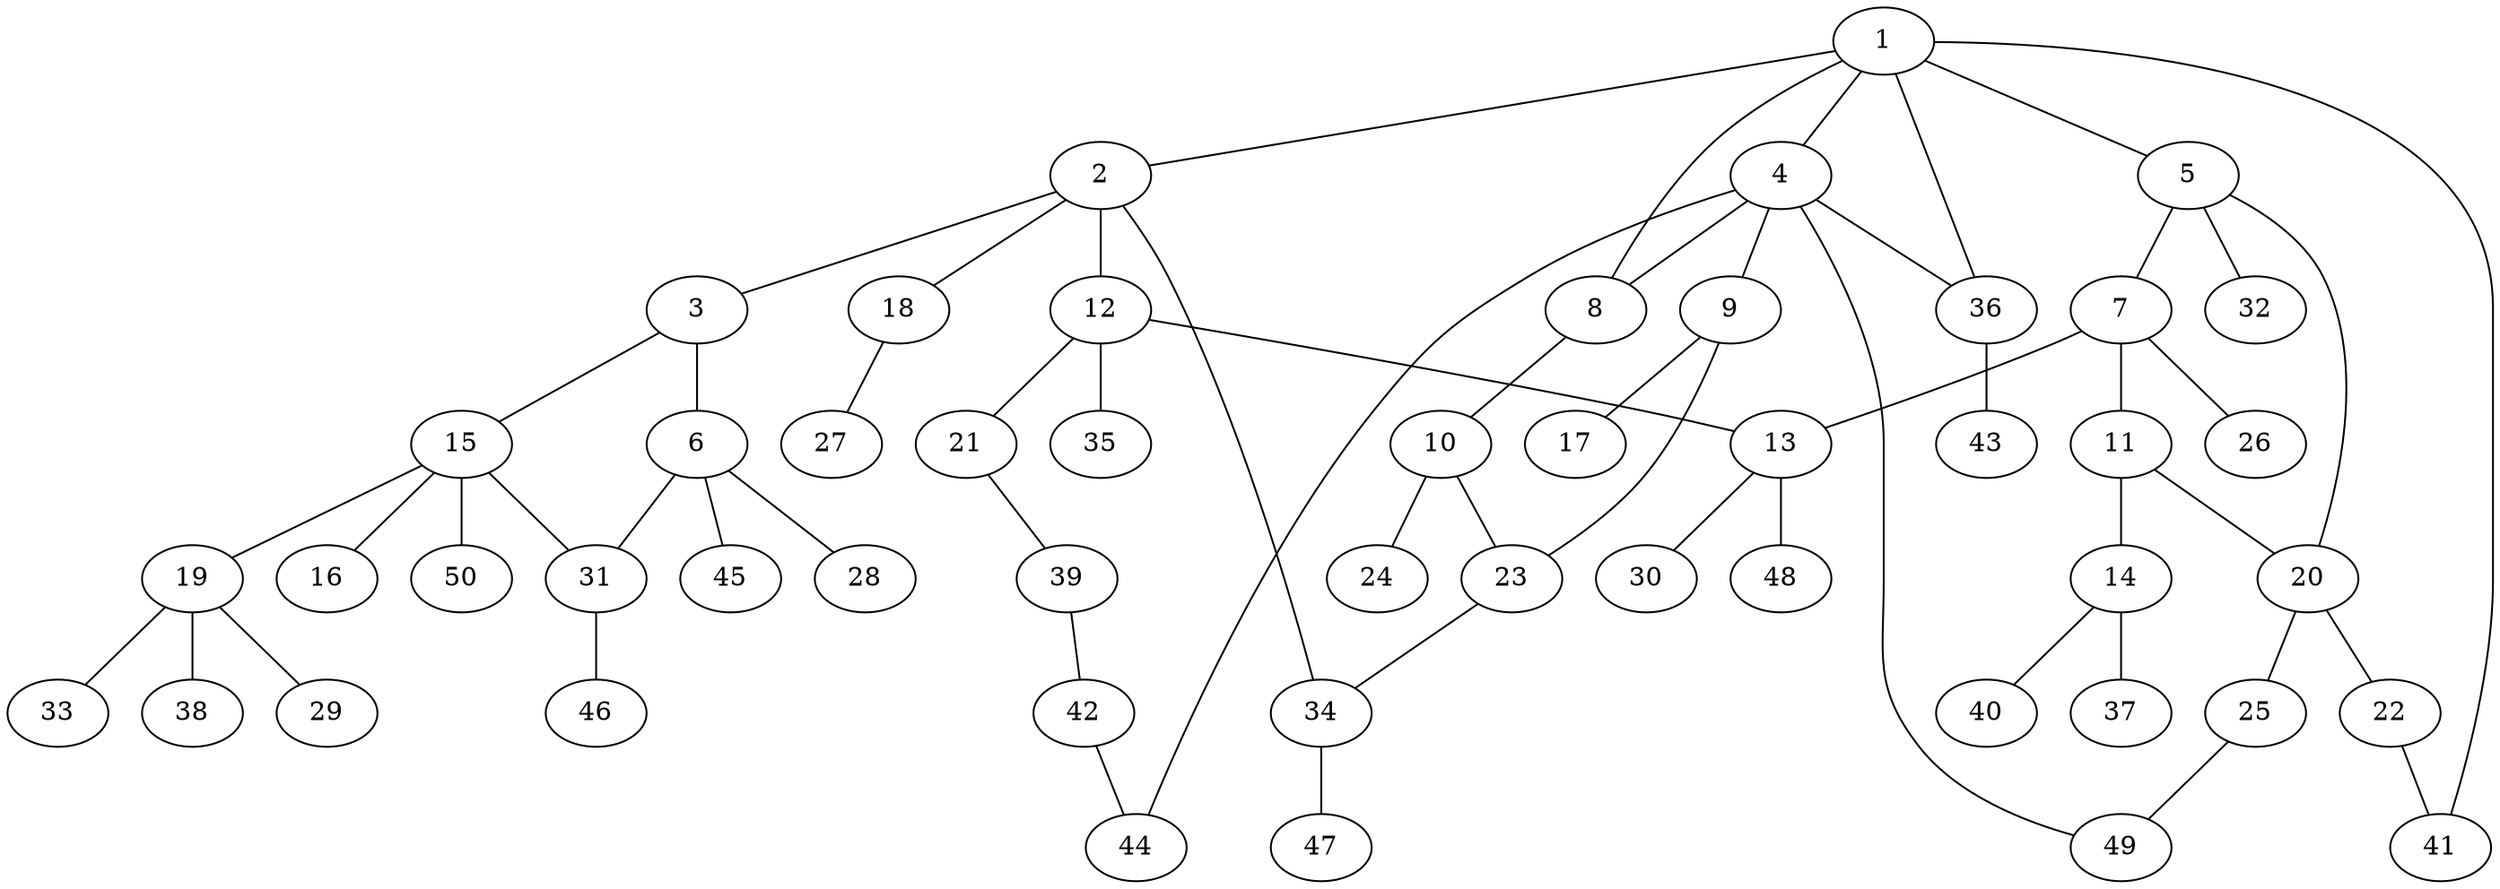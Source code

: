 graph graphname {1--2
1--4
1--5
1--8
1--36
1--41
2--3
2--12
2--18
2--34
3--6
3--15
4--8
4--9
4--36
4--44
4--49
5--7
5--20
5--32
6--28
6--31
6--45
7--11
7--13
7--26
8--10
9--17
9--23
10--23
10--24
11--14
11--20
12--13
12--21
12--35
13--30
13--48
14--37
14--40
15--16
15--19
15--31
15--50
18--27
19--29
19--33
19--38
20--22
20--25
21--39
22--41
23--34
25--49
31--46
34--47
36--43
39--42
42--44
}